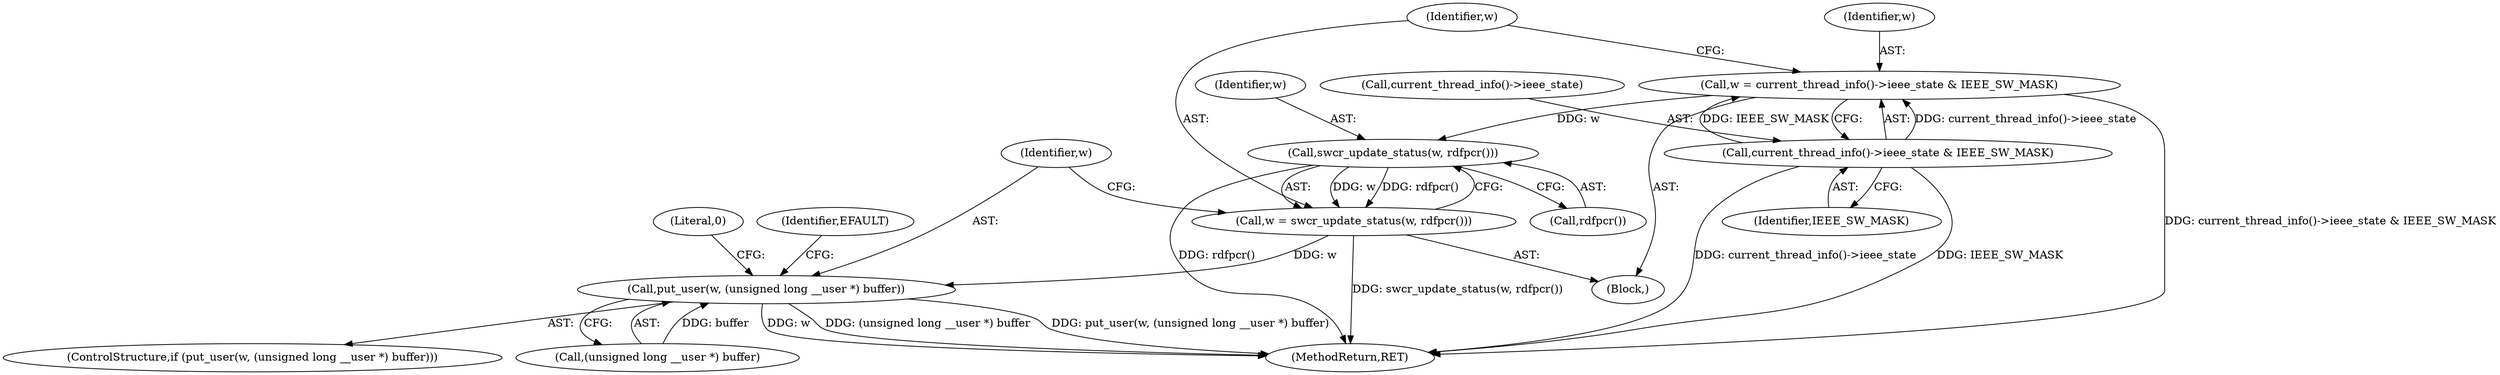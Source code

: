 digraph "0_linux_21c5977a836e399fc710ff2c5367845ed5c2527f_2@API" {
"1000122" [label="(Call,w = current_thread_info()->ieee_state & IEEE_SW_MASK)"];
"1000124" [label="(Call,current_thread_info()->ieee_state & IEEE_SW_MASK)"];
"1000131" [label="(Call,swcr_update_status(w, rdfpcr()))"];
"1000129" [label="(Call,w = swcr_update_status(w, rdfpcr()))"];
"1000135" [label="(Call,put_user(w, (unsigned long __user *) buffer))"];
"1000124" [label="(Call,current_thread_info()->ieee_state & IEEE_SW_MASK)"];
"1000129" [label="(Call,w = swcr_update_status(w, rdfpcr()))"];
"1000144" [label="(Literal,0)"];
"1000133" [label="(Call,rdfpcr())"];
"1000134" [label="(ControlStructure,if (put_user(w, (unsigned long __user *) buffer)))"];
"1000131" [label="(Call,swcr_update_status(w, rdfpcr()))"];
"1000132" [label="(Identifier,w)"];
"1000125" [label="(Call,current_thread_info()->ieee_state)"];
"1000128" [label="(Identifier,IEEE_SW_MASK)"];
"1000135" [label="(Call,put_user(w, (unsigned long __user *) buffer))"];
"1000120" [label="(Block,)"];
"1000137" [label="(Call,(unsigned long __user *) buffer)"];
"1000122" [label="(Call,w = current_thread_info()->ieee_state & IEEE_SW_MASK)"];
"1000142" [label="(Identifier,EFAULT)"];
"1000123" [label="(Identifier,w)"];
"1000239" [label="(MethodReturn,RET)"];
"1000130" [label="(Identifier,w)"];
"1000136" [label="(Identifier,w)"];
"1000122" -> "1000120"  [label="AST: "];
"1000122" -> "1000124"  [label="CFG: "];
"1000123" -> "1000122"  [label="AST: "];
"1000124" -> "1000122"  [label="AST: "];
"1000130" -> "1000122"  [label="CFG: "];
"1000122" -> "1000239"  [label="DDG: current_thread_info()->ieee_state & IEEE_SW_MASK"];
"1000124" -> "1000122"  [label="DDG: current_thread_info()->ieee_state"];
"1000124" -> "1000122"  [label="DDG: IEEE_SW_MASK"];
"1000122" -> "1000131"  [label="DDG: w"];
"1000124" -> "1000128"  [label="CFG: "];
"1000125" -> "1000124"  [label="AST: "];
"1000128" -> "1000124"  [label="AST: "];
"1000124" -> "1000239"  [label="DDG: current_thread_info()->ieee_state"];
"1000124" -> "1000239"  [label="DDG: IEEE_SW_MASK"];
"1000131" -> "1000129"  [label="AST: "];
"1000131" -> "1000133"  [label="CFG: "];
"1000132" -> "1000131"  [label="AST: "];
"1000133" -> "1000131"  [label="AST: "];
"1000129" -> "1000131"  [label="CFG: "];
"1000131" -> "1000239"  [label="DDG: rdfpcr()"];
"1000131" -> "1000129"  [label="DDG: w"];
"1000131" -> "1000129"  [label="DDG: rdfpcr()"];
"1000129" -> "1000120"  [label="AST: "];
"1000130" -> "1000129"  [label="AST: "];
"1000136" -> "1000129"  [label="CFG: "];
"1000129" -> "1000239"  [label="DDG: swcr_update_status(w, rdfpcr())"];
"1000129" -> "1000135"  [label="DDG: w"];
"1000135" -> "1000134"  [label="AST: "];
"1000135" -> "1000137"  [label="CFG: "];
"1000136" -> "1000135"  [label="AST: "];
"1000137" -> "1000135"  [label="AST: "];
"1000142" -> "1000135"  [label="CFG: "];
"1000144" -> "1000135"  [label="CFG: "];
"1000135" -> "1000239"  [label="DDG: put_user(w, (unsigned long __user *) buffer)"];
"1000135" -> "1000239"  [label="DDG: w"];
"1000135" -> "1000239"  [label="DDG: (unsigned long __user *) buffer"];
"1000137" -> "1000135"  [label="DDG: buffer"];
}
